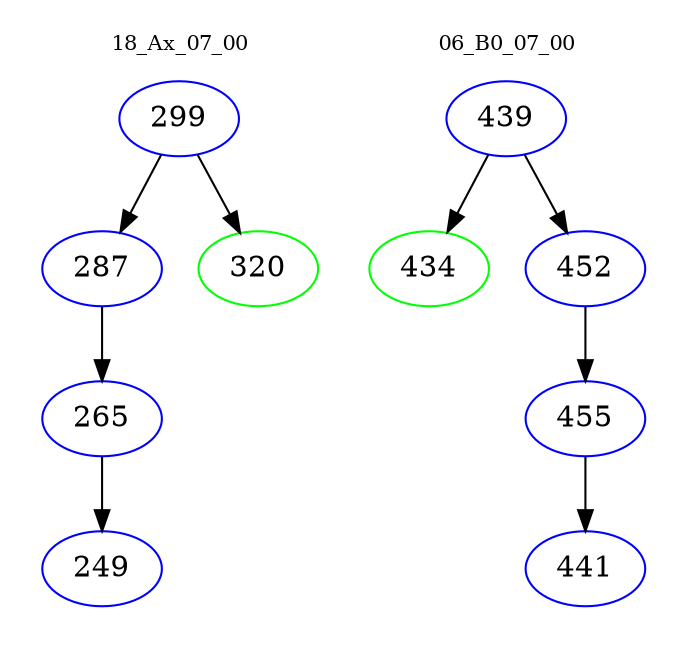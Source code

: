 digraph{
subgraph cluster_0 {
color = white
label = "18_Ax_07_00";
fontsize=10;
T0_299 [label="299", color="blue"]
T0_299 -> T0_287 [color="black"]
T0_287 [label="287", color="blue"]
T0_287 -> T0_265 [color="black"]
T0_265 [label="265", color="blue"]
T0_265 -> T0_249 [color="black"]
T0_249 [label="249", color="blue"]
T0_299 -> T0_320 [color="black"]
T0_320 [label="320", color="green"]
}
subgraph cluster_1 {
color = white
label = "06_B0_07_00";
fontsize=10;
T1_439 [label="439", color="blue"]
T1_439 -> T1_434 [color="black"]
T1_434 [label="434", color="green"]
T1_439 -> T1_452 [color="black"]
T1_452 [label="452", color="blue"]
T1_452 -> T1_455 [color="black"]
T1_455 [label="455", color="blue"]
T1_455 -> T1_441 [color="black"]
T1_441 [label="441", color="blue"]
}
}
